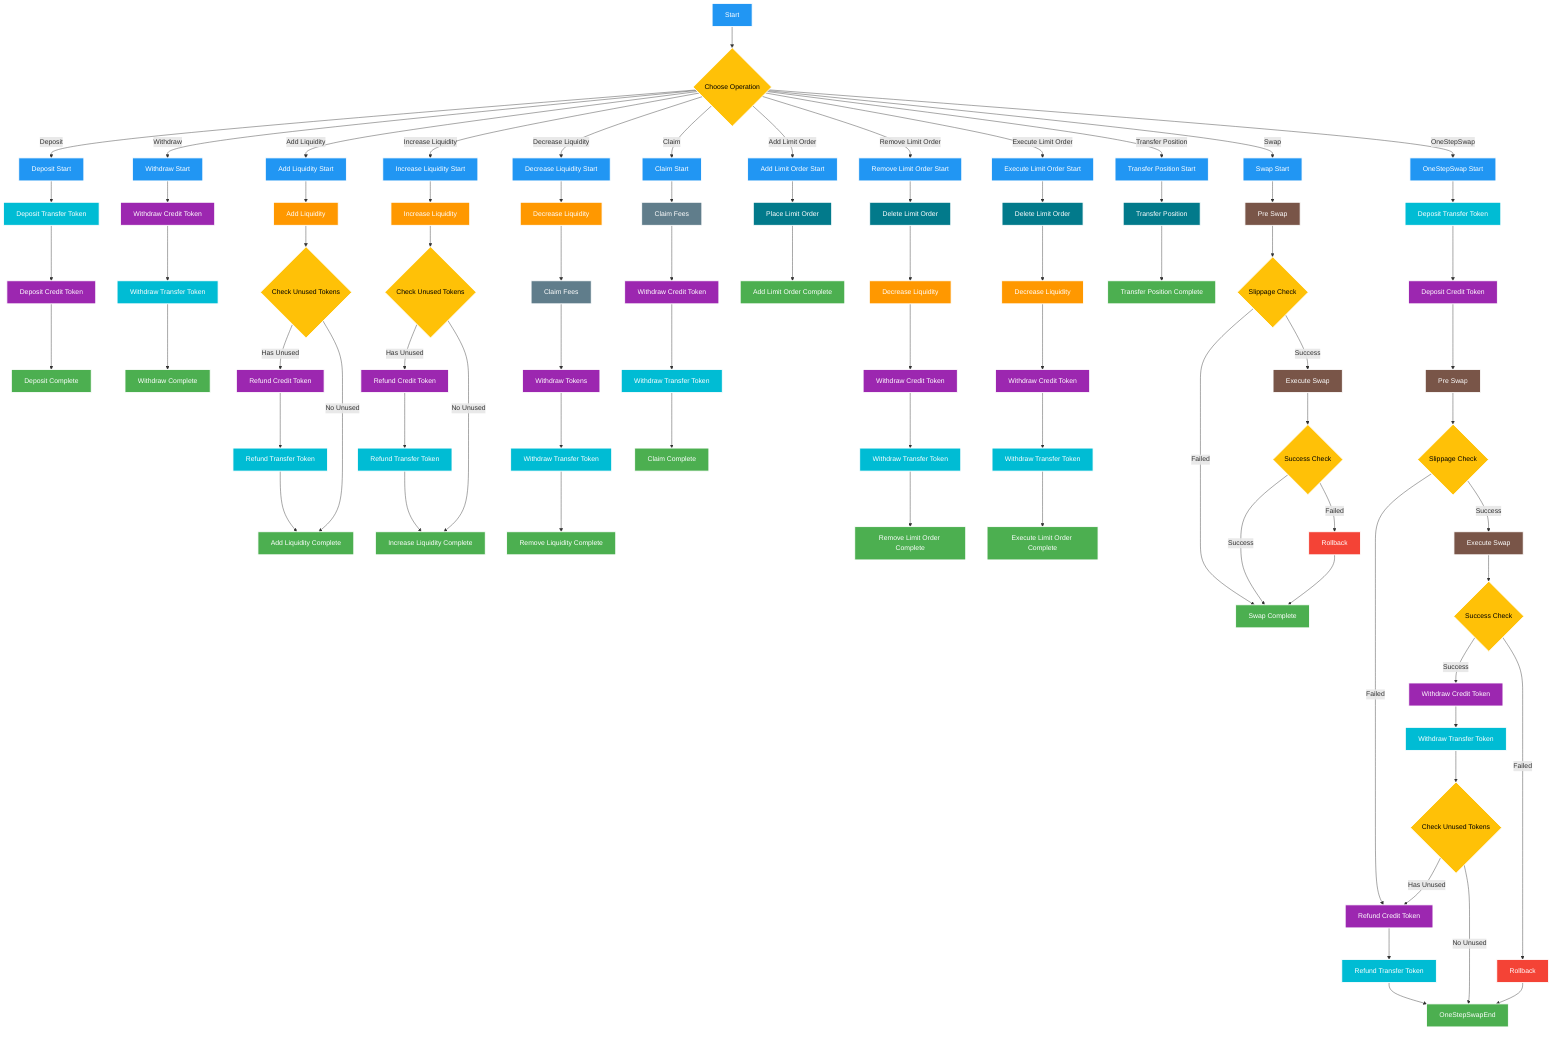 graph TD
    %% Main Process Entry
    Start[Start] --> Choose{Choose Operation}

    %% Deposit Process
    Choose -->|Deposit| DepositStart[Deposit Start]
    DepositStart --> DepositTransfer[Deposit Transfer Token]
    DepositTransfer --> DepositCredit[Deposit Credit Token]
    DepositCredit --> DepositEnd[Deposit Complete]

    %% Withdraw Process
    Choose -->|Withdraw| WithdrawStart[Withdraw Start]
    WithdrawStart --> WithdrawCredit[Withdraw Credit Token]
    WithdrawCredit --> WithdrawTransfer[Withdraw Transfer Token]
    WithdrawTransfer --> WithdrawEnd[Withdraw Complete]

    %% Add Liquidity Process
    Choose -->|Add Liquidity| AddLiqStart[Add Liquidity Start]
    AddLiqStart --> AddLiqMint[Add Liquidity]
    AddLiqMint --> AddLiqUnusedCheck{Check Unused Tokens}
    AddLiqUnusedCheck -->|Has Unused| AddLiqRefundCredit[Refund Credit Token]
    AddLiqUnusedCheck -->|No Unused| AddLiqEnd[Add Liquidity Complete]
    AddLiqRefundCredit --> AddLiqRefundTransfer[Refund Transfer Token]
    AddLiqRefundTransfer --> AddLiqEnd

    %% Increase Liquidity Process
    Choose -->|Increase Liquidity| IncLiqStart[Increase Liquidity Start]
    IncLiqStart --> IncLiqIncrease[Increase Liquidity]
    IncLiqIncrease --> IncLiqUnusedCheck{Check Unused Tokens}
    IncLiqUnusedCheck -->|Has Unused| IncLiqRefundCredit[Refund Credit Token]
    IncLiqUnusedCheck -->|No Unused| IncLiqEnd[Increase Liquidity Complete]
    IncLiqRefundCredit --> IncLiqRefundTransfer[Refund Transfer Token]
    IncLiqRefundTransfer --> IncLiqEnd

    %% Decrease Liquidity Process
    Choose -->|Decrease Liquidity| DecLiqStart[Decrease Liquidity Start]
    DecLiqStart --> DecLiqDecrease[Decrease Liquidity]
    DecLiqDecrease --> DecLiqClaim[Claim Fees]
    DecLiqClaim --> DecLiqWithdrawCredit[Withdraw Tokens]
    DecLiqWithdrawCredit --> DecLiqWithdrawTransfer[Withdraw Transfer Token]
    DecLiqWithdrawTransfer --> DecLiqEnd[Remove Liquidity Complete]

    %% Claim Process
    Choose -->|Claim| ClaimStart[Claim Start]
    ClaimStart --> ClaimFee[Claim Fees]
    ClaimFee --> ClaimWithdrawCredit[Withdraw Credit Token]
    ClaimWithdrawCredit --> ClaimWithdrawTransfer[Withdraw Transfer Token]
    ClaimWithdrawTransfer --> ClaimEnd[Claim Complete]

    %% Add Limit Order Process
    Choose -->|Add Limit Order| AddLimitOrderStart[Add Limit Order Start]
    AddLimitOrderStart --> AddLimitOrderPlace[Place Limit Order]
    AddLimitOrderPlace --> AddLimitOrderEnd[Add Limit Order Complete]

    %% Remove Limit Order Process
    Choose -->|Remove Limit Order| RemoveLimitOrderStart[Remove Limit Order Start]
    RemoveLimitOrderStart --> RemoveLimitOrderDelete[Delete Limit Order]
    RemoveLimitOrderDelete --> RemoveLimitOrderDecrease[Decrease Liquidity]
    RemoveLimitOrderDecrease --> RemoveLimitOrderWithdrawCredit[Withdraw Credit Token]
    RemoveLimitOrderWithdrawCredit --> RemoveLimitOrderWithdrawTransfer[Withdraw Transfer Token]
    RemoveLimitOrderWithdrawTransfer --> RemoveLimitOrderEnd[Remove Limit Order Complete]

    %% Execute Limit Order Process
    Choose -->|Execute Limit Order| ExecuteLimitOrderStart[Execute Limit Order Start]
    ExecuteLimitOrderStart --> ExecuteLimitOrderDelete[Delete Limit Order]
    ExecuteLimitOrderDelete --> ExecuteLimitOrderDecrease[Decrease Liquidity]
    ExecuteLimitOrderDecrease --> ExecuteLimitOrderWithdrawCredit[Withdraw Credit Token]
    ExecuteLimitOrderWithdrawCredit --> ExecuteLimitOrderWithdrawTransfer[Withdraw Transfer Token]
    ExecuteLimitOrderWithdrawTransfer --> ExecuteLimitOrderEnd[Execute Limit Order Complete]

    %% Transfer Position Process
    Choose -->|Transfer Position| TransferPositionStart[Transfer Position Start]
    TransferPositionStart --> TransferPositionTransfer[Transfer Position]
    TransferPositionTransfer --> TransferPositionEnd[Transfer Position Complete]

    %% Swap Process
    Choose -->|Swap| SwapStart[Swap Start]
    SwapStart --> SwapPreSwap[Pre Swap]
    SwapPreSwap --> SwapSlippageCheck{Slippage Check}
    SwapSlippageCheck -->|Failed| SwapEnd[Swap Complete]
    SwapSlippageCheck -->|Success| SwapExecute[Execute Swap]
    SwapExecute --> SwapSuccessCheck{Success Check}
    SwapSuccessCheck -->|Success| SwapEnd
    SwapSuccessCheck -->|Failed| SwapRollback[Rollback]
    SwapRollback --> SwapEnd

    %% OneStepSwap Process
    Choose -->|OneStepSwap| OneStepSwapStart[OneStepSwap Start]
    OneStepSwapStart --> OneStepSwapDepositTransfer[Deposit Transfer Token]
    OneStepSwapDepositTransfer --> OneStepSwapDepositCredit[Deposit Credit Token]
    OneStepSwapDepositCredit --> OneStepSwapPreSwap[Pre Swap]
    OneStepSwapPreSwap --> OneStepSwapPreCheck{Slippage Check}
    OneStepSwapPreCheck -->|Failed| OneStepSwapRefundCredit[Refund Credit Token]
    OneStepSwapPreCheck -->|Success| OneStepSwapExecute[Execute Swap]
    OneStepSwapExecute --> OneStepSwapSuccessCheck{Success Check}
    OneStepSwapSuccessCheck -->|Success| OneStepSwapWithdrawCredit[Withdraw Credit Token]
    OneStepSwapSuccessCheck -->|Failed| OneStepSwapRollback[Rollback]
    OneStepSwapWithdrawCredit --> OneStepSwapWithdrawTransfer[Withdraw Transfer Token]
    OneStepSwapWithdrawTransfer --> OneStepSwapUnusedCheck{Check Unused Tokens}
    OneStepSwapRollback --> OneStepSwapEnd
    OneStepSwapUnusedCheck -->|Has Unused| OneStepSwapRefundCredit
    OneStepSwapUnusedCheck -->|No Unused| OneStepSwapEnd
    OneStepSwapRefundCredit --> OneStepSwapRefundTransfer[Refund Transfer Token]
    OneStepSwapRefundTransfer --> OneStepSwapEnd

    %% Style Definitions
    classDef startNode fill:#2196F3,stroke:#fff,stroke-width:2px,color:#fff;
    classDef endNode fill:#4CAF50,stroke:#fff,stroke-width:2px,color:#fff;
    classDef decisionNode fill:#FFC107,stroke:#fff,stroke-width:2px,color:#000;
    classDef transferNode fill:#00BCD4,stroke:#fff,stroke-width:2px,color:#fff;
    classDef creditNode fill:#9C27B0,stroke:#fff,stroke-width:2px,color:#fff;
    classDef rollbackNode fill:#f44336,stroke:#fff,stroke-width:2px,color:#fff;
    classDef liquidityNode fill:#FF9800,stroke:#fff,stroke-width:2px,color:#fff;
    classDef swapNode fill:#795548,stroke:#fff,stroke-width:2px,color:#fff;
    classDef feeNode fill:#607D8B,stroke:#fff,stroke-width:2px,color:#fff;
    classDef limitOrderNode fill:#027A8B,stroke:#fff,stroke-width:2px,color:#fff;
    classDef transferPositionNode fill:#027A8B,stroke:#fff,stroke-width:2px,color:#fff;

    %% Apply Styles
    %% Start Nodes
    class Start,DepositStart,WithdrawStart,AddLiqStart,IncLiqStart,DecLiqStart,ClaimStart,SwapStart,OneStepSwapStart,AddLimitOrderStart,RemoveLimitOrderStart,ExecuteLimitOrderStart,TransferPositionStart startNode;
    
    %% End Nodes
    class DepositEnd,WithdrawEnd,AddLiqEnd,IncLiqEnd,DecLiqEnd,ClaimEnd,SwapEnd,OneStepSwapEnd,AddLimitOrderEnd,RemoveLimitOrderEnd,ExecuteLimitOrderEnd,TransferPositionEnd endNode;
    
    %% Decision Nodes
    class Choose,SwapSlippageCheck,SwapSuccessCheck,OneStepSwapPreCheck,OneStepSwapSuccessCheck,OneStepSwapUnusedCheck,AddLiqUnusedCheck,IncLiqUnusedCheck decisionNode;
    
    %% Transfer Nodes
    class DepositTransfer,WithdrawTransfer,RefundTransfer,AddLiqDeposit0Transfer,AddLiqDeposit1Transfer,IncLiqDeposit0Transfer,IncLiqDeposit1Transfer,DecLiqWithdrawTransfer,ClaimWithdrawTransfer,SwapDepositTransfer,SwapWithdrawTransfer,SwapRefundTransfer,OneStepSwapDepositTransfer,OneStepSwapWithdrawTransfer,OneStepSwapRefundTransfer,AddLimitOrderDepositTransfer,AddLimitOrderRefundTransfer,RemoveLimitOrderWithdrawTransfer,ExecuteLimitOrderWithdrawTransfer,AddLiqRefundTransfer,IncLiqRefundTransfer transferNode;
    
    %% Credit Nodes
    class DepositCredit,WithdrawCredit,RefundCredit,AddLiqDeposit0Credit,AddLiqDeposit1Credit,IncLiqDeposit0Credit,IncLiqDeposit1Credit,DecLiqWithdrawCredit,ClaimWithdrawCredit,SwapDepositCredit,SwapWithdrawCredit,SwapRefundCredit,OneStepSwapDepositCredit,OneStepSwapWithdrawCredit,OneStepSwapRefundCredit,AddLimitOrderDepositCredit,AddLimitOrderRefundCredit,RemoveLimitOrderWithdrawCredit,ExecuteLimitOrderWithdrawCredit,AddLiqRefundCredit,IncLiqRefundCredit creditNode;
    
    %% Rollback Nodes
    class SwapRollback,OneStepSwapRollback,RemoveLimitOrderRollback,ExecuteLimitOrderRollback,DecLiqRollback rollbackNode;
    
    %% Liquidity Nodes
    class AddLiqMint,IncLiqIncrease,DecLiqDecrease,AddLiq,AddLimitOrderAddLiq,RemoveLimitOrderDecrease,ExecuteLimitOrderDecrease liquidityNode;
    
    %% Swap Nodes
    class SwapPreSwap,SwapExecute,OneStepSwapPreSwap,OneStepSwapExecute swapNode;
    
    %% Fee Nodes
    class ClaimFee,DecLiqClaim feeNode;
    
    %% Limit Order Nodes
    class AddLimitOrderPlace,RemoveLimitOrderDelete,ExecuteLimitOrderDelete limitOrderNode;

    %% Transfer Position Nodes
    class TransferPositionTransfer transferPositionNode;